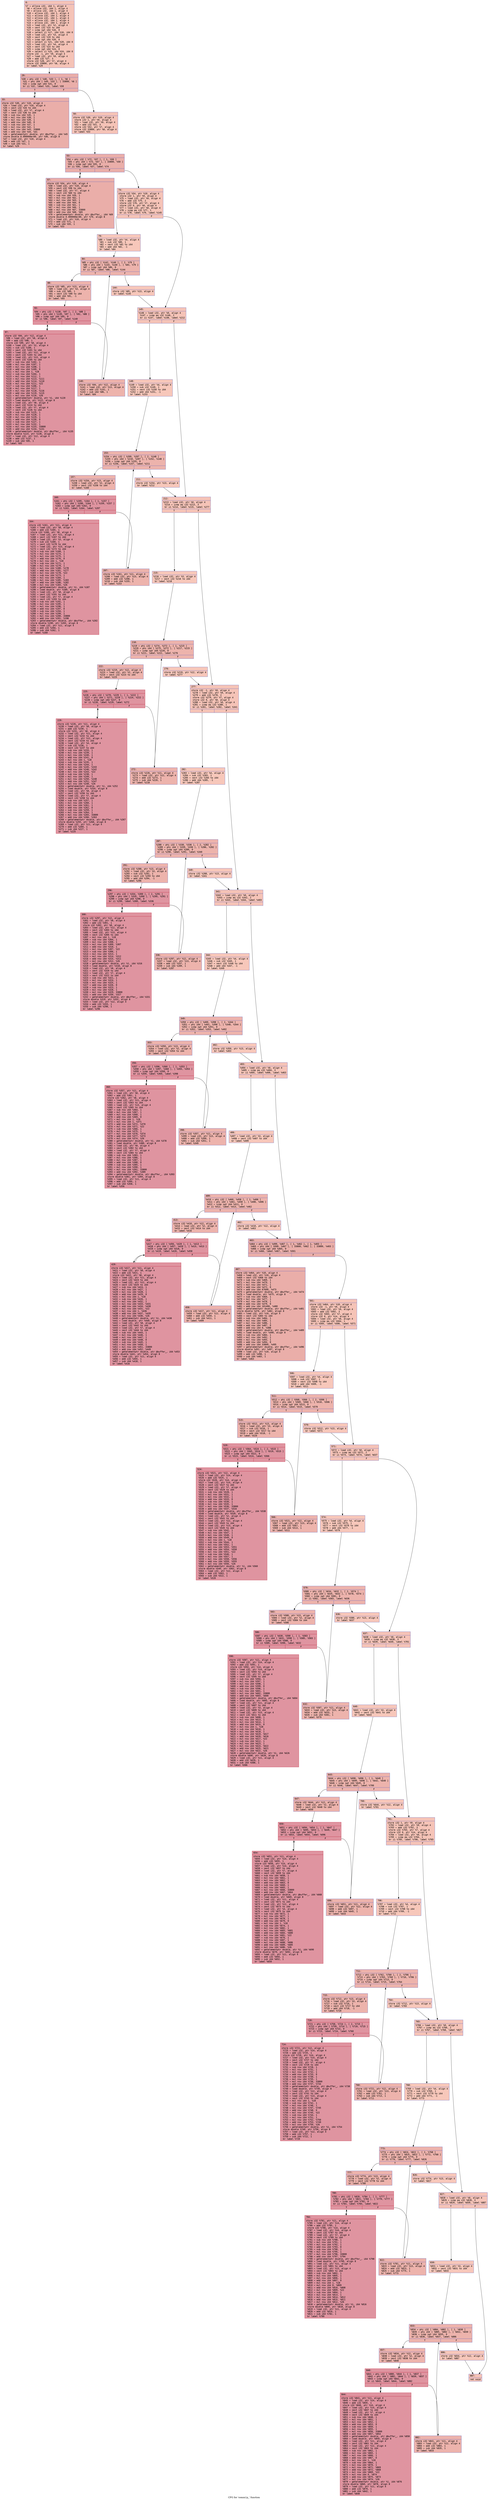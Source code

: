 digraph "CFG for 'comm1p_' function" {
	label="CFG for 'comm1p_' function";

	Node0x559626da0220 [shape=record,color="#3d50c3ff", style=filled, fillcolor="#e8765c70" fontname="Courier",label="{6:\l|  %7 = alloca i32, i64 1, align 4\l  %8 = alloca i32, i64 1, align 4\l  %9 = alloca i32, i64 1, align 4\l  %10 = alloca i32, i64 1, align 4\l  %11 = alloca i32, i64 1, align 4\l  %12 = alloca i32, i64 1, align 4\l  %13 = alloca i32, i64 1, align 4\l  %14 = alloca i32, i64 1, align 4\l  %15 = load i32, ptr %2, align 4\l  %16 = sext i32 %15 to i64\l  %17 = icmp sgt i64 %16, 0\l  %18 = select i1 %17, i64 %16, i64 0\l  %19 = load i32, ptr %3, align 4\l  %20 = sext i32 %19 to i64\l  %21 = icmp sgt i64 %20, 0\l  %22 = select i1 %21, i64 %20, i64 0\l  %23 = load i32, ptr %4, align 4\l  %24 = sext i32 %23 to i64\l  %25 = icmp sgt i64 %24, 0\l  %26 = select i1 %25, i64 %24, i64 0\l  store i32 -1, ptr %9, align 4\l  %27 = load i32, ptr %9, align 4\l  %28 = add i32 %27, 3\l  store i32 %28, ptr %7, align 4\l  store i32 33800, ptr %8, align 4\l  br label %29\l}"];
	Node0x559626da0220 -> Node0x559626da1150[tooltip="6 -> 29\nProbability 100.00%" ];
	Node0x559626da1150 [shape=record,color="#3d50c3ff", style=filled, fillcolor="#d0473d70" fontname="Courier",label="{29:\l|  %30 = phi i32 [ %48, %33 ], [ 1, %6 ]\l  %31 = phi i64 [ %49, %33 ], [ 33800, %6 ]\l  %32 = icmp sgt i64 %31, 0\l  br i1 %32, label %33, label %50\l|{<s0>T|<s1>F}}"];
	Node0x559626da1150:s0 -> Node0x559626da1210[tooltip="29 -> 33\nProbability 96.88%" ];
	Node0x559626da1150:s1 -> Node0x559626da1410[tooltip="29 -> 50\nProbability 3.12%" ];
	Node0x559626da1210 [shape=record,color="#3d50c3ff", style=filled, fillcolor="#d0473d70" fontname="Courier",label="{33:\l|  store i32 %30, ptr %10, align 4\l  %34 = load i32, ptr %10, align 4\l  %35 = sext i32 %34 to i64\l  %36 = load i32, ptr %7, align 4\l  %37 = sext i32 %36 to i64\l  %38 = sub nsw i64 %35, 1\l  %39 = mul nsw i64 %38, 1\l  %40 = mul nsw i64 %39, 1\l  %41 = add nsw i64 %40, 0\l  %42 = sub nsw i64 %37, 1\l  %43 = mul nsw i64 %42, 1\l  %44 = mul nsw i64 %43, 33800\l  %45 = add nsw i64 %44, %41\l  %46 = getelementptr double, ptr @buffer_, i64 %45\l  store double 0.000000e+00, ptr %46, align 8\l  %47 = load i32, ptr %10, align 4\l  %48 = add i32 %47, 1\l  %49 = sub i64 %31, 1\l  br label %29\l}"];
	Node0x559626da1210 -> Node0x559626da1150[tooltip="33 -> 29\nProbability 100.00%" ];
	Node0x559626da1410 [shape=record,color="#3d50c3ff", style=filled, fillcolor="#e8765c70" fontname="Courier",label="{50:\l|  store i32 %30, ptr %10, align 4\l  store i32 1, ptr %9, align 4\l  %51 = load i32, ptr %9, align 4\l  %52 = add i32 %51, 3\l  store i32 %52, ptr %7, align 4\l  store i32 33800, ptr %8, align 4\l  br label %53\l}"];
	Node0x559626da1410 -> Node0x559626da2b00[tooltip="50 -> 53\nProbability 100.00%" ];
	Node0x559626da2b00 [shape=record,color="#3d50c3ff", style=filled, fillcolor="#d0473d70" fontname="Courier",label="{53:\l|  %54 = phi i32 [ %72, %57 ], [ 1, %50 ]\l  %55 = phi i64 [ %73, %57 ], [ 33800, %50 ]\l  %56 = icmp sgt i64 %55, 0\l  br i1 %56, label %57, label %74\l|{<s0>T|<s1>F}}"];
	Node0x559626da2b00:s0 -> Node0x559626da2bc0[tooltip="53 -> 57\nProbability 96.88%" ];
	Node0x559626da2b00:s1 -> Node0x559626da2e20[tooltip="53 -> 74\nProbability 3.12%" ];
	Node0x559626da2bc0 [shape=record,color="#3d50c3ff", style=filled, fillcolor="#d0473d70" fontname="Courier",label="{57:\l|  store i32 %54, ptr %10, align 4\l  %58 = load i32, ptr %10, align 4\l  %59 = sext i32 %58 to i64\l  %60 = load i32, ptr %7, align 4\l  %61 = sext i32 %60 to i64\l  %62 = sub nsw i64 %59, 1\l  %63 = mul nsw i64 %62, 1\l  %64 = mul nsw i64 %63, 1\l  %65 = add nsw i64 %64, 0\l  %66 = sub nsw i64 %61, 1\l  %67 = mul nsw i64 %66, 1\l  %68 = mul nsw i64 %67, 33800\l  %69 = add nsw i64 %68, %65\l  %70 = getelementptr double, ptr @buffer_, i64 %69\l  store double 0.000000e+00, ptr %70, align 8\l  %71 = load i32, ptr %10, align 4\l  %72 = add i32 %71, 1\l  %73 = sub i64 %55, 1\l  br label %53\l}"];
	Node0x559626da2bc0 -> Node0x559626da2b00[tooltip="57 -> 53\nProbability 100.00%" ];
	Node0x559626da2e20 [shape=record,color="#3d50c3ff", style=filled, fillcolor="#e8765c70" fontname="Courier",label="{74:\l|  store i32 %54, ptr %10, align 4\l  store i32 1, ptr %9, align 4\l  %75 = load i32, ptr %9, align 4\l  %76 = add i32 %75, 2\l  store i32 %76, ptr %7, align 4\l  store i32 0, ptr %8, align 4\l  %77 = load i32, ptr %0, align 4\l  %78 = icmp eq i32 %77, 1\l  br i1 %78, label %79, label %145\l|{<s0>T|<s1>F}}"];
	Node0x559626da2e20:s0 -> Node0x559626da3e10[tooltip="74 -> 79\nProbability 50.00%" ];
	Node0x559626da2e20:s1 -> Node0x559626da3e60[tooltip="74 -> 145\nProbability 50.00%" ];
	Node0x559626da3e10 [shape=record,color="#3d50c3ff", style=filled, fillcolor="#ec7f6370" fontname="Courier",label="{79:\l|  %80 = load i32, ptr %4, align 4\l  %81 = sub i32 %80, 1\l  %82 = sext i32 %81 to i64\l  %83 = add i64 %82, -1\l  br label %84\l}"];
	Node0x559626da3e10 -> Node0x559626da4170[tooltip="79 -> 84\nProbability 100.00%" ];
	Node0x559626da4170 [shape=record,color="#3d50c3ff", style=filled, fillcolor="#d6524470" fontname="Courier",label="{84:\l|  %85 = phi i32 [ %142, %140 ], [ 2, %79 ]\l  %86 = phi i64 [ %143, %140 ], [ %83, %79 ]\l  %87 = icmp sgt i64 %86, 0\l  br i1 %87, label %88, label %144\l|{<s0>T|<s1>F}}"];
	Node0x559626da4170:s0 -> Node0x559626da5f10[tooltip="84 -> 88\nProbability 96.88%" ];
	Node0x559626da4170:s1 -> Node0x559626da5f60[tooltip="84 -> 144\nProbability 3.12%" ];
	Node0x559626da5f10 [shape=record,color="#3d50c3ff", style=filled, fillcolor="#d6524470" fontname="Courier",label="{88:\l|  store i32 %85, ptr %13, align 4\l  %89 = load i32, ptr %3, align 4\l  %90 = sub i32 %89, 1\l  %91 = sext i32 %90 to i64\l  %92 = add i64 %91, -1\l  br label %93\l}"];
	Node0x559626da5f10 -> Node0x559626da6310[tooltip="88 -> 93\nProbability 100.00%" ];
	Node0x559626da6310 [shape=record,color="#b70d28ff", style=filled, fillcolor="#b70d2870" fontname="Courier",label="{93:\l|  %94 = phi i32 [ %138, %97 ], [ 2, %88 ]\l  %95 = phi i64 [ %139, %97 ], [ %92, %88 ]\l  %96 = icmp sgt i64 %95, 0\l  br i1 %96, label %97, label %140\l|{<s0>T|<s1>F}}"];
	Node0x559626da6310:s0 -> Node0x559626da63d0[tooltip="93 -> 97\nProbability 96.88%" ];
	Node0x559626da6310:s1 -> Node0x559626da5cb0[tooltip="93 -> 140\nProbability 3.12%" ];
	Node0x559626da63d0 [shape=record,color="#b70d28ff", style=filled, fillcolor="#b70d2870" fontname="Courier",label="{97:\l|  store i32 %94, ptr %12, align 4\l  %98 = load i32, ptr %8, align 4\l  %99 = add i32 %98, 1\l  store i32 %99, ptr %8, align 4\l  %100 = load i32, ptr %2, align 4\l  %101 = sub i32 %100, 1\l  %102 = sext i32 %101 to i64\l  %103 = load i32, ptr %12, align 4\l  %104 = sext i32 %103 to i64\l  %105 = load i32, ptr %13, align 4\l  %106 = sext i32 %105 to i64\l  %107 = sub nsw i64 %102, 1\l  %108 = mul nsw i64 %107, 1\l  %109 = mul nsw i64 %108, 1\l  %110 = add nsw i64 %109, 0\l  %111 = mul nsw i64 1, %18\l  %112 = sub nsw i64 %104, 1\l  %113 = mul nsw i64 %112, 1\l  %114 = mul nsw i64 %113, %111\l  %115 = add nsw i64 %114, %110\l  %116 = mul nsw i64 %111, %22\l  %117 = sub nsw i64 %106, 1\l  %118 = mul nsw i64 %117, 1\l  %119 = mul nsw i64 %118, %116\l  %120 = add nsw i64 %119, %115\l  %121 = mul nsw i64 %116, %26\l  %122 = getelementptr double, ptr %1, i64 %120\l  %123 = load double, ptr %122, align 8\l  %124 = load i32, ptr %8, align 4\l  %125 = sext i32 %124 to i64\l  %126 = load i32, ptr %7, align 4\l  %127 = sext i32 %126 to i64\l  %128 = sub nsw i64 %125, 1\l  %129 = mul nsw i64 %128, 1\l  %130 = mul nsw i64 %129, 1\l  %131 = add nsw i64 %130, 0\l  %132 = sub nsw i64 %127, 1\l  %133 = mul nsw i64 %132, 1\l  %134 = mul nsw i64 %133, 33800\l  %135 = add nsw i64 %134, %131\l  %136 = getelementptr double, ptr @buffer_, i64 %135\l  store double %123, ptr %136, align 8\l  %137 = load i32, ptr %12, align 4\l  %138 = add i32 %137, 1\l  %139 = sub i64 %95, 1\l  br label %93\l}"];
	Node0x559626da63d0 -> Node0x559626da6310[tooltip="97 -> 93\nProbability 100.00%" ];
	Node0x559626da5cb0 [shape=record,color="#3d50c3ff", style=filled, fillcolor="#d6524470" fontname="Courier",label="{140:\l|  store i32 %94, ptr %12, align 4\l  %141 = load i32, ptr %13, align 4\l  %142 = add i32 %141, 1\l  %143 = sub i64 %86, 1\l  br label %84\l}"];
	Node0x559626da5cb0 -> Node0x559626da4170[tooltip="140 -> 84\nProbability 100.00%" ];
	Node0x559626da5f60 [shape=record,color="#3d50c3ff", style=filled, fillcolor="#ec7f6370" fontname="Courier",label="{144:\l|  store i32 %85, ptr %13, align 4\l  br label %145\l}"];
	Node0x559626da5f60 -> Node0x559626da3e60[tooltip="144 -> 145\nProbability 100.00%" ];
	Node0x559626da3e60 [shape=record,color="#3d50c3ff", style=filled, fillcolor="#e8765c70" fontname="Courier",label="{145:\l|  %146 = load i32, ptr %0, align 4\l  %147 = icmp eq i32 %146, 2\l  br i1 %147, label %148, label %212\l|{<s0>T|<s1>F}}"];
	Node0x559626da3e60:s0 -> Node0x559626da8ca0[tooltip="145 -> 148\nProbability 50.00%" ];
	Node0x559626da3e60:s1 -> Node0x559626da8cf0[tooltip="145 -> 212\nProbability 50.00%" ];
	Node0x559626da8ca0 [shape=record,color="#3d50c3ff", style=filled, fillcolor="#ec7f6370" fontname="Courier",label="{148:\l|  %149 = load i32, ptr %4, align 4\l  %150 = sub i32 %149, 1\l  %151 = sext i32 %150 to i64\l  %152 = add i64 %151, -1\l  br label %153\l}"];
	Node0x559626da8ca0 -> Node0x559626da9000[tooltip="148 -> 153\nProbability 100.00%" ];
	Node0x559626da9000 [shape=record,color="#3d50c3ff", style=filled, fillcolor="#d6524470" fontname="Courier",label="{153:\l|  %154 = phi i32 [ %209, %207 ], [ 2, %148 ]\l  %155 = phi i64 [ %210, %207 ], [ %152, %148 ]\l  %156 = icmp sgt i64 %155, 0\l  br i1 %156, label %157, label %211\l|{<s0>T|<s1>F}}"];
	Node0x559626da9000:s0 -> Node0x559626da9320[tooltip="153 -> 157\nProbability 96.88%" ];
	Node0x559626da9000:s1 -> Node0x559626da9370[tooltip="153 -> 211\nProbability 3.12%" ];
	Node0x559626da9320 [shape=record,color="#3d50c3ff", style=filled, fillcolor="#d6524470" fontname="Courier",label="{157:\l|  store i32 %154, ptr %13, align 4\l  %158 = load i32, ptr %2, align 4\l  %159 = sext i32 %158 to i64\l  br label %160\l}"];
	Node0x559626da9320 -> Node0x559626da9600[tooltip="157 -> 160\nProbability 100.00%" ];
	Node0x559626da9600 [shape=record,color="#b70d28ff", style=filled, fillcolor="#b70d2870" fontname="Courier",label="{160:\l|  %161 = phi i32 [ %205, %164 ], [ 1, %157 ]\l  %162 = phi i64 [ %206, %164 ], [ %159, %157 ]\l  %163 = icmp sgt i64 %162, 0\l  br i1 %163, label %164, label %207\l|{<s0>T|<s1>F}}"];
	Node0x559626da9600:s0 -> Node0x559626da96c0[tooltip="160 -> 164\nProbability 96.88%" ];
	Node0x559626da9600:s1 -> Node0x559626da90c0[tooltip="160 -> 207\nProbability 3.12%" ];
	Node0x559626da96c0 [shape=record,color="#b70d28ff", style=filled, fillcolor="#b70d2870" fontname="Courier",label="{164:\l|  store i32 %161, ptr %11, align 4\l  %165 = load i32, ptr %8, align 4\l  %166 = add i32 %165, 1\l  store i32 %166, ptr %8, align 4\l  %167 = load i32, ptr %11, align 4\l  %168 = sext i32 %167 to i64\l  %169 = load i32, ptr %3, align 4\l  %170 = sub i32 %169, 1\l  %171 = sext i32 %170 to i64\l  %172 = load i32, ptr %13, align 4\l  %173 = sext i32 %172 to i64\l  %174 = sub nsw i64 %168, 1\l  %175 = mul nsw i64 %174, 1\l  %176 = mul nsw i64 %175, 1\l  %177 = add nsw i64 %176, 0\l  %178 = mul nsw i64 1, %18\l  %179 = sub nsw i64 %171, 1\l  %180 = mul nsw i64 %179, 1\l  %181 = mul nsw i64 %180, %178\l  %182 = add nsw i64 %181, %177\l  %183 = mul nsw i64 %178, %22\l  %184 = sub nsw i64 %173, 1\l  %185 = mul nsw i64 %184, 1\l  %186 = mul nsw i64 %185, %183\l  %187 = add nsw i64 %186, %182\l  %188 = mul nsw i64 %183, %26\l  %189 = getelementptr double, ptr %1, i64 %187\l  %190 = load double, ptr %189, align 8\l  %191 = load i32, ptr %8, align 4\l  %192 = sext i32 %191 to i64\l  %193 = load i32, ptr %7, align 4\l  %194 = sext i32 %193 to i64\l  %195 = sub nsw i64 %192, 1\l  %196 = mul nsw i64 %195, 1\l  %197 = mul nsw i64 %196, 1\l  %198 = add nsw i64 %197, 0\l  %199 = sub nsw i64 %194, 1\l  %200 = mul nsw i64 %199, 1\l  %201 = mul nsw i64 %200, 33800\l  %202 = add nsw i64 %201, %198\l  %203 = getelementptr double, ptr @buffer_, i64 %202\l  store double %190, ptr %203, align 8\l  %204 = load i32, ptr %11, align 4\l  %205 = add i32 %204, 1\l  %206 = sub i64 %162, 1\l  br label %160\l}"];
	Node0x559626da96c0 -> Node0x559626da9600[tooltip="164 -> 160\nProbability 100.00%" ];
	Node0x559626da90c0 [shape=record,color="#3d50c3ff", style=filled, fillcolor="#d6524470" fontname="Courier",label="{207:\l|  store i32 %161, ptr %11, align 4\l  %208 = load i32, ptr %13, align 4\l  %209 = add i32 %208, 1\l  %210 = sub i64 %155, 1\l  br label %153\l}"];
	Node0x559626da90c0 -> Node0x559626da9000[tooltip="207 -> 153\nProbability 100.00%" ];
	Node0x559626da9370 [shape=record,color="#3d50c3ff", style=filled, fillcolor="#ec7f6370" fontname="Courier",label="{211:\l|  store i32 %154, ptr %13, align 4\l  br label %212\l}"];
	Node0x559626da9370 -> Node0x559626da8cf0[tooltip="211 -> 212\nProbability 100.00%" ];
	Node0x559626da8cf0 [shape=record,color="#3d50c3ff", style=filled, fillcolor="#e8765c70" fontname="Courier",label="{212:\l|  %213 = load i32, ptr %0, align 4\l  %214 = icmp eq i32 %213, 3\l  br i1 %214, label %215, label %277\l|{<s0>T|<s1>F}}"];
	Node0x559626da8cf0:s0 -> Node0x559626da73a0[tooltip="212 -> 215\nProbability 50.00%" ];
	Node0x559626da8cf0:s1 -> Node0x559626da73f0[tooltip="212 -> 277\nProbability 50.00%" ];
	Node0x559626da73a0 [shape=record,color="#3d50c3ff", style=filled, fillcolor="#ec7f6370" fontname="Courier",label="{215:\l|  %216 = load i32, ptr %3, align 4\l  %217 = sext i32 %216 to i64\l  br label %218\l}"];
	Node0x559626da73a0 -> Node0x559626daca10[tooltip="215 -> 218\nProbability 100.00%" ];
	Node0x559626daca10 [shape=record,color="#3d50c3ff", style=filled, fillcolor="#d6524470" fontname="Courier",label="{218:\l|  %219 = phi i32 [ %274, %272 ], [ 1, %215 ]\l  %220 = phi i64 [ %275, %272 ], [ %217, %215 ]\l  %221 = icmp sgt i64 %220, 0\l  br i1 %221, label %222, label %276\l|{<s0>T|<s1>F}}"];
	Node0x559626daca10:s0 -> Node0x559626dacd30[tooltip="218 -> 222\nProbability 96.88%" ];
	Node0x559626daca10:s1 -> Node0x559626dacd80[tooltip="218 -> 276\nProbability 3.12%" ];
	Node0x559626dacd30 [shape=record,color="#3d50c3ff", style=filled, fillcolor="#d6524470" fontname="Courier",label="{222:\l|  store i32 %219, ptr %12, align 4\l  %223 = load i32, ptr %2, align 4\l  %224 = sext i32 %223 to i64\l  br label %225\l}"];
	Node0x559626dacd30 -> Node0x559626dad010[tooltip="222 -> 225\nProbability 100.00%" ];
	Node0x559626dad010 [shape=record,color="#b70d28ff", style=filled, fillcolor="#b70d2870" fontname="Courier",label="{225:\l|  %226 = phi i32 [ %270, %229 ], [ 1, %222 ]\l  %227 = phi i64 [ %271, %229 ], [ %224, %222 ]\l  %228 = icmp sgt i64 %227, 0\l  br i1 %228, label %229, label %272\l|{<s0>T|<s1>F}}"];
	Node0x559626dad010:s0 -> Node0x559626dad0d0[tooltip="225 -> 229\nProbability 96.88%" ];
	Node0x559626dad010:s1 -> Node0x559626dacad0[tooltip="225 -> 272\nProbability 3.12%" ];
	Node0x559626dad0d0 [shape=record,color="#b70d28ff", style=filled, fillcolor="#b70d2870" fontname="Courier",label="{229:\l|  store i32 %226, ptr %11, align 4\l  %230 = load i32, ptr %8, align 4\l  %231 = add i32 %230, 1\l  store i32 %231, ptr %8, align 4\l  %232 = load i32, ptr %11, align 4\l  %233 = sext i32 %232 to i64\l  %234 = load i32, ptr %12, align 4\l  %235 = sext i32 %234 to i64\l  %236 = load i32, ptr %4, align 4\l  %237 = sub i32 %236, 1\l  %238 = sext i32 %237 to i64\l  %239 = sub nsw i64 %233, 1\l  %240 = mul nsw i64 %239, 1\l  %241 = mul nsw i64 %240, 1\l  %242 = add nsw i64 %241, 0\l  %243 = mul nsw i64 1, %18\l  %244 = sub nsw i64 %235, 1\l  %245 = mul nsw i64 %244, 1\l  %246 = mul nsw i64 %245, %243\l  %247 = add nsw i64 %246, %242\l  %248 = mul nsw i64 %243, %22\l  %249 = sub nsw i64 %238, 1\l  %250 = mul nsw i64 %249, 1\l  %251 = mul nsw i64 %250, %248\l  %252 = add nsw i64 %251, %247\l  %253 = mul nsw i64 %248, %26\l  %254 = getelementptr double, ptr %1, i64 %252\l  %255 = load double, ptr %254, align 8\l  %256 = load i32, ptr %8, align 4\l  %257 = sext i32 %256 to i64\l  %258 = load i32, ptr %7, align 4\l  %259 = sext i32 %258 to i64\l  %260 = sub nsw i64 %257, 1\l  %261 = mul nsw i64 %260, 1\l  %262 = mul nsw i64 %261, 1\l  %263 = add nsw i64 %262, 0\l  %264 = sub nsw i64 %259, 1\l  %265 = mul nsw i64 %264, 1\l  %266 = mul nsw i64 %265, 33800\l  %267 = add nsw i64 %266, %263\l  %268 = getelementptr double, ptr @buffer_, i64 %267\l  store double %255, ptr %268, align 8\l  %269 = load i32, ptr %11, align 4\l  %270 = add i32 %269, 1\l  %271 = sub i64 %227, 1\l  br label %225\l}"];
	Node0x559626dad0d0 -> Node0x559626dad010[tooltip="229 -> 225\nProbability 100.00%" ];
	Node0x559626dacad0 [shape=record,color="#3d50c3ff", style=filled, fillcolor="#d6524470" fontname="Courier",label="{272:\l|  store i32 %226, ptr %11, align 4\l  %273 = load i32, ptr %12, align 4\l  %274 = add i32 %273, 1\l  %275 = sub i64 %220, 1\l  br label %218\l}"];
	Node0x559626dacad0 -> Node0x559626daca10[tooltip="272 -> 218\nProbability 100.00%" ];
	Node0x559626dacd80 [shape=record,color="#3d50c3ff", style=filled, fillcolor="#ec7f6370" fontname="Courier",label="{276:\l|  store i32 %219, ptr %12, align 4\l  br label %277\l}"];
	Node0x559626dacd80 -> Node0x559626da73f0[tooltip="276 -> 277\nProbability 100.00%" ];
	Node0x559626da73f0 [shape=record,color="#3d50c3ff", style=filled, fillcolor="#e8765c70" fontname="Courier",label="{277:\l|  store i32 -1, ptr %9, align 4\l  %278 = load i32, ptr %9, align 4\l  %279 = add i32 %278, 2\l  store i32 %279, ptr %7, align 4\l  store i32 0, ptr %8, align 4\l  %280 = load i32, ptr %0, align 4\l  %281 = icmp eq i32 %280, 1\l  br i1 %281, label %282, label %341\l|{<s0>T|<s1>F}}"];
	Node0x559626da73f0:s0 -> Node0x559626daf490[tooltip="277 -> 282\nProbability 50.00%" ];
	Node0x559626da73f0:s1 -> Node0x559626daf4e0[tooltip="277 -> 341\nProbability 50.00%" ];
	Node0x559626daf490 [shape=record,color="#3d50c3ff", style=filled, fillcolor="#ec7f6370" fontname="Courier",label="{282:\l|  %283 = load i32, ptr %4, align 4\l  %284 = sub i32 %283, 1\l  %285 = sext i32 %284 to i64\l  %286 = add i64 %285, -1\l  br label %287\l}"];
	Node0x559626daf490 -> Node0x559626daf7f0[tooltip="282 -> 287\nProbability 100.00%" ];
	Node0x559626daf7f0 [shape=record,color="#3d50c3ff", style=filled, fillcolor="#d6524470" fontname="Courier",label="{287:\l|  %288 = phi i32 [ %338, %336 ], [ 2, %282 ]\l  %289 = phi i64 [ %339, %336 ], [ %286, %282 ]\l  %290 = icmp sgt i64 %289, 0\l  br i1 %290, label %291, label %340\l|{<s0>T|<s1>F}}"];
	Node0x559626daf7f0:s0 -> Node0x559626dafb10[tooltip="287 -> 291\nProbability 96.88%" ];
	Node0x559626daf7f0:s1 -> Node0x559626dafb60[tooltip="287 -> 340\nProbability 3.12%" ];
	Node0x559626dafb10 [shape=record,color="#3d50c3ff", style=filled, fillcolor="#d6524470" fontname="Courier",label="{291:\l|  store i32 %288, ptr %13, align 4\l  %292 = load i32, ptr %3, align 4\l  %293 = sub i32 %292, 1\l  %294 = sext i32 %293 to i64\l  %295 = add i64 %294, -1\l  br label %296\l}"];
	Node0x559626dafb10 -> Node0x559626daff10[tooltip="291 -> 296\nProbability 100.00%" ];
	Node0x559626daff10 [shape=record,color="#b70d28ff", style=filled, fillcolor="#b70d2870" fontname="Courier",label="{296:\l|  %297 = phi i32 [ %334, %300 ], [ 2, %291 ]\l  %298 = phi i64 [ %335, %300 ], [ %295, %291 ]\l  %299 = icmp sgt i64 %298, 0\l  br i1 %299, label %300, label %336\l|{<s0>T|<s1>F}}"];
	Node0x559626daff10:s0 -> Node0x559626daffd0[tooltip="296 -> 300\nProbability 96.88%" ];
	Node0x559626daff10:s1 -> Node0x559626daf8b0[tooltip="296 -> 336\nProbability 3.12%" ];
	Node0x559626daffd0 [shape=record,color="#b70d28ff", style=filled, fillcolor="#b70d2870" fontname="Courier",label="{300:\l|  store i32 %297, ptr %12, align 4\l  %301 = load i32, ptr %8, align 4\l  %302 = add i32 %301, 1\l  store i32 %302, ptr %8, align 4\l  %303 = load i32, ptr %12, align 4\l  %304 = sext i32 %303 to i64\l  %305 = load i32, ptr %13, align 4\l  %306 = sext i32 %305 to i64\l  %307 = mul nsw i64 1, %18\l  %308 = sub nsw i64 %304, 1\l  %309 = mul nsw i64 %308, 1\l  %310 = mul nsw i64 %309, %307\l  %311 = add nsw i64 %310, 1\l  %312 = mul nsw i64 %307, %22\l  %313 = sub nsw i64 %306, 1\l  %314 = mul nsw i64 %313, 1\l  %315 = mul nsw i64 %314, %312\l  %316 = add nsw i64 %315, %311\l  %317 = mul nsw i64 %312, %26\l  %318 = getelementptr double, ptr %1, i64 %316\l  %319 = load double, ptr %318, align 8\l  %320 = load i32, ptr %8, align 4\l  %321 = sext i32 %320 to i64\l  %322 = load i32, ptr %7, align 4\l  %323 = sext i32 %322 to i64\l  %324 = sub nsw i64 %321, 1\l  %325 = mul nsw i64 %324, 1\l  %326 = mul nsw i64 %325, 1\l  %327 = add nsw i64 %326, 0\l  %328 = sub nsw i64 %323, 1\l  %329 = mul nsw i64 %328, 1\l  %330 = mul nsw i64 %329, 33800\l  %331 = add nsw i64 %330, %327\l  %332 = getelementptr double, ptr @buffer_, i64 %331\l  store double %319, ptr %332, align 8\l  %333 = load i32, ptr %12, align 4\l  %334 = add i32 %333, 1\l  %335 = sub i64 %298, 1\l  br label %296\l}"];
	Node0x559626daffd0 -> Node0x559626daff10[tooltip="300 -> 296\nProbability 100.00%" ];
	Node0x559626daf8b0 [shape=record,color="#3d50c3ff", style=filled, fillcolor="#d6524470" fontname="Courier",label="{336:\l|  store i32 %297, ptr %12, align 4\l  %337 = load i32, ptr %13, align 4\l  %338 = add i32 %337, 1\l  %339 = sub i64 %289, 1\l  br label %287\l}"];
	Node0x559626daf8b0 -> Node0x559626daf7f0[tooltip="336 -> 287\nProbability 100.00%" ];
	Node0x559626dafb60 [shape=record,color="#3d50c3ff", style=filled, fillcolor="#ec7f6370" fontname="Courier",label="{340:\l|  store i32 %288, ptr %13, align 4\l  br label %341\l}"];
	Node0x559626dafb60 -> Node0x559626daf4e0[tooltip="340 -> 341\nProbability 100.00%" ];
	Node0x559626daf4e0 [shape=record,color="#3d50c3ff", style=filled, fillcolor="#e8765c70" fontname="Courier",label="{341:\l|  %342 = load i32, ptr %0, align 4\l  %343 = icmp eq i32 %342, 2\l  br i1 %343, label %344, label %403\l|{<s0>T|<s1>F}}"];
	Node0x559626daf4e0:s0 -> Node0x559626db1ce0[tooltip="341 -> 344\nProbability 50.00%" ];
	Node0x559626daf4e0:s1 -> Node0x559626db1d30[tooltip="341 -> 403\nProbability 50.00%" ];
	Node0x559626db1ce0 [shape=record,color="#3d50c3ff", style=filled, fillcolor="#ec7f6370" fontname="Courier",label="{344:\l|  %345 = load i32, ptr %4, align 4\l  %346 = sub i32 %345, 1\l  %347 = sext i32 %346 to i64\l  %348 = add i64 %347, -1\l  br label %349\l}"];
	Node0x559626db1ce0 -> Node0x559626db2040[tooltip="344 -> 349\nProbability 100.00%" ];
	Node0x559626db2040 [shape=record,color="#3d50c3ff", style=filled, fillcolor="#d6524470" fontname="Courier",label="{349:\l|  %350 = phi i32 [ %400, %398 ], [ 2, %344 ]\l  %351 = phi i64 [ %401, %398 ], [ %348, %344 ]\l  %352 = icmp sgt i64 %351, 0\l  br i1 %352, label %353, label %402\l|{<s0>T|<s1>F}}"];
	Node0x559626db2040:s0 -> Node0x559626db2360[tooltip="349 -> 353\nProbability 96.88%" ];
	Node0x559626db2040:s1 -> Node0x559626db23b0[tooltip="349 -> 402\nProbability 3.12%" ];
	Node0x559626db2360 [shape=record,color="#3d50c3ff", style=filled, fillcolor="#d6524470" fontname="Courier",label="{353:\l|  store i32 %350, ptr %13, align 4\l  %354 = load i32, ptr %2, align 4\l  %355 = sext i32 %354 to i64\l  br label %356\l}"];
	Node0x559626db2360 -> Node0x559626db2640[tooltip="353 -> 356\nProbability 100.00%" ];
	Node0x559626db2640 [shape=record,color="#b70d28ff", style=filled, fillcolor="#b70d2870" fontname="Courier",label="{356:\l|  %357 = phi i32 [ %396, %360 ], [ 1, %353 ]\l  %358 = phi i64 [ %397, %360 ], [ %355, %353 ]\l  %359 = icmp sgt i64 %358, 0\l  br i1 %359, label %360, label %398\l|{<s0>T|<s1>F}}"];
	Node0x559626db2640:s0 -> Node0x559626db2700[tooltip="356 -> 360\nProbability 96.88%" ];
	Node0x559626db2640:s1 -> Node0x559626db2100[tooltip="356 -> 398\nProbability 3.12%" ];
	Node0x559626db2700 [shape=record,color="#b70d28ff", style=filled, fillcolor="#b70d2870" fontname="Courier",label="{360:\l|  store i32 %357, ptr %11, align 4\l  %361 = load i32, ptr %8, align 4\l  %362 = add i32 %361, 1\l  store i32 %362, ptr %8, align 4\l  %363 = load i32, ptr %11, align 4\l  %364 = sext i32 %363 to i64\l  %365 = load i32, ptr %13, align 4\l  %366 = sext i32 %365 to i64\l  %367 = sub nsw i64 %364, 1\l  %368 = mul nsw i64 %367, 1\l  %369 = mul nsw i64 %368, 1\l  %370 = add nsw i64 %369, 0\l  %371 = mul nsw i64 1, %18\l  %372 = mul nsw i64 1, %371\l  %373 = add nsw i64 %372, %370\l  %374 = mul nsw i64 %371, %22\l  %375 = sub nsw i64 %366, 1\l  %376 = mul nsw i64 %375, 1\l  %377 = mul nsw i64 %376, %374\l  %378 = add nsw i64 %377, %373\l  %379 = mul nsw i64 %374, %26\l  %380 = getelementptr double, ptr %1, i64 %378\l  %381 = load double, ptr %380, align 8\l  %382 = load i32, ptr %8, align 4\l  %383 = sext i32 %382 to i64\l  %384 = load i32, ptr %7, align 4\l  %385 = sext i32 %384 to i64\l  %386 = sub nsw i64 %383, 1\l  %387 = mul nsw i64 %386, 1\l  %388 = mul nsw i64 %387, 1\l  %389 = add nsw i64 %388, 0\l  %390 = sub nsw i64 %385, 1\l  %391 = mul nsw i64 %390, 1\l  %392 = mul nsw i64 %391, 33800\l  %393 = add nsw i64 %392, %389\l  %394 = getelementptr double, ptr @buffer_, i64 %393\l  store double %381, ptr %394, align 8\l  %395 = load i32, ptr %11, align 4\l  %396 = add i32 %395, 1\l  %397 = sub i64 %358, 1\l  br label %356\l}"];
	Node0x559626db2700 -> Node0x559626db2640[tooltip="360 -> 356\nProbability 100.00%" ];
	Node0x559626db2100 [shape=record,color="#3d50c3ff", style=filled, fillcolor="#d6524470" fontname="Courier",label="{398:\l|  store i32 %357, ptr %11, align 4\l  %399 = load i32, ptr %13, align 4\l  %400 = add i32 %399, 1\l  %401 = sub i64 %351, 1\l  br label %349\l}"];
	Node0x559626db2100 -> Node0x559626db2040[tooltip="398 -> 349\nProbability 100.00%" ];
	Node0x559626db23b0 [shape=record,color="#3d50c3ff", style=filled, fillcolor="#ec7f6370" fontname="Courier",label="{402:\l|  store i32 %350, ptr %13, align 4\l  br label %403\l}"];
	Node0x559626db23b0 -> Node0x559626db1d30[tooltip="402 -> 403\nProbability 100.00%" ];
	Node0x559626db1d30 [shape=record,color="#3d50c3ff", style=filled, fillcolor="#e8765c70" fontname="Courier",label="{403:\l|  %404 = load i32, ptr %0, align 4\l  %405 = icmp eq i32 %404, 3\l  br i1 %405, label %406, label %463\l|{<s0>T|<s1>F}}"];
	Node0x559626db1d30:s0 -> Node0x559626dab720[tooltip="403 -> 406\nProbability 50.00%" ];
	Node0x559626db1d30:s1 -> Node0x559626dab770[tooltip="403 -> 463\nProbability 50.00%" ];
	Node0x559626dab720 [shape=record,color="#3d50c3ff", style=filled, fillcolor="#ec7f6370" fontname="Courier",label="{406:\l|  %407 = load i32, ptr %3, align 4\l  %408 = sext i32 %407 to i64\l  br label %409\l}"];
	Node0x559626dab720 -> Node0x559626dab960[tooltip="406 -> 409\nProbability 100.00%" ];
	Node0x559626dab960 [shape=record,color="#3d50c3ff", style=filled, fillcolor="#d6524470" fontname="Courier",label="{409:\l|  %410 = phi i32 [ %460, %458 ], [ 1, %406 ]\l  %411 = phi i64 [ %461, %458 ], [ %408, %406 ]\l  %412 = icmp sgt i64 %411, 0\l  br i1 %412, label %413, label %462\l|{<s0>T|<s1>F}}"];
	Node0x559626dab960:s0 -> Node0x559626dabc80[tooltip="409 -> 413\nProbability 96.88%" ];
	Node0x559626dab960:s1 -> Node0x559626dabcd0[tooltip="409 -> 462\nProbability 3.12%" ];
	Node0x559626dabc80 [shape=record,color="#3d50c3ff", style=filled, fillcolor="#d6524470" fontname="Courier",label="{413:\l|  store i32 %410, ptr %12, align 4\l  %414 = load i32, ptr %2, align 4\l  %415 = sext i32 %414 to i64\l  br label %416\l}"];
	Node0x559626dabc80 -> Node0x559626dabf60[tooltip="413 -> 416\nProbability 100.00%" ];
	Node0x559626dabf60 [shape=record,color="#b70d28ff", style=filled, fillcolor="#b70d2870" fontname="Courier",label="{416:\l|  %417 = phi i32 [ %456, %420 ], [ 1, %413 ]\l  %418 = phi i64 [ %457, %420 ], [ %415, %413 ]\l  %419 = icmp sgt i64 %418, 0\l  br i1 %419, label %420, label %458\l|{<s0>T|<s1>F}}"];
	Node0x559626dabf60:s0 -> Node0x559626dac020[tooltip="416 -> 420\nProbability 96.88%" ];
	Node0x559626dabf60:s1 -> Node0x559626daba20[tooltip="416 -> 458\nProbability 3.12%" ];
	Node0x559626dac020 [shape=record,color="#b70d28ff", style=filled, fillcolor="#b70d2870" fontname="Courier",label="{420:\l|  store i32 %417, ptr %11, align 4\l  %421 = load i32, ptr %8, align 4\l  %422 = add i32 %421, 1\l  store i32 %422, ptr %8, align 4\l  %423 = load i32, ptr %11, align 4\l  %424 = sext i32 %423 to i64\l  %425 = load i32, ptr %12, align 4\l  %426 = sext i32 %425 to i64\l  %427 = sub nsw i64 %424, 1\l  %428 = mul nsw i64 %427, 1\l  %429 = mul nsw i64 %428, 1\l  %430 = add nsw i64 %429, 0\l  %431 = mul nsw i64 1, %18\l  %432 = sub nsw i64 %426, 1\l  %433 = mul nsw i64 %432, 1\l  %434 = mul nsw i64 %433, %431\l  %435 = add nsw i64 %434, %430\l  %436 = mul nsw i64 %431, %22\l  %437 = mul nsw i64 1, %436\l  %438 = add nsw i64 %437, %435\l  %439 = mul nsw i64 %436, %26\l  %440 = getelementptr double, ptr %1, i64 %438\l  %441 = load double, ptr %440, align 8\l  %442 = load i32, ptr %8, align 4\l  %443 = sext i32 %442 to i64\l  %444 = load i32, ptr %7, align 4\l  %445 = sext i32 %444 to i64\l  %446 = sub nsw i64 %443, 1\l  %447 = mul nsw i64 %446, 1\l  %448 = mul nsw i64 %447, 1\l  %449 = add nsw i64 %448, 0\l  %450 = sub nsw i64 %445, 1\l  %451 = mul nsw i64 %450, 1\l  %452 = mul nsw i64 %451, 33800\l  %453 = add nsw i64 %452, %449\l  %454 = getelementptr double, ptr @buffer_, i64 %453\l  store double %441, ptr %454, align 8\l  %455 = load i32, ptr %11, align 4\l  %456 = add i32 %455, 1\l  %457 = sub i64 %418, 1\l  br label %416\l}"];
	Node0x559626dac020 -> Node0x559626dabf60[tooltip="420 -> 416\nProbability 100.00%" ];
	Node0x559626daba20 [shape=record,color="#3d50c3ff", style=filled, fillcolor="#d6524470" fontname="Courier",label="{458:\l|  store i32 %417, ptr %11, align 4\l  %459 = load i32, ptr %12, align 4\l  %460 = add i32 %459, 1\l  %461 = sub i64 %411, 1\l  br label %409\l}"];
	Node0x559626daba20 -> Node0x559626dab960[tooltip="458 -> 409\nProbability 100.00%" ];
	Node0x559626dabcd0 [shape=record,color="#3d50c3ff", style=filled, fillcolor="#ec7f6370" fontname="Courier",label="{462:\l|  store i32 %410, ptr %12, align 4\l  br label %463\l}"];
	Node0x559626dabcd0 -> Node0x559626dab770[tooltip="462 -> 463\nProbability 100.00%" ];
	Node0x559626dab770 [shape=record,color="#3d50c3ff", style=filled, fillcolor="#d0473d70" fontname="Courier",label="{463:\l|  %464 = phi i32 [ %499, %467 ], [ 1, %462 ], [ 1, %403 ]\l  %465 = phi i64 [ %500, %467 ], [ 33800, %462 ], [ 33800, %403 ]\l  %466 = icmp sgt i64 %465, 0\l  br i1 %466, label %467, label %501\l|{<s0>T|<s1>F}}"];
	Node0x559626dab770:s0 -> Node0x559626db8b50[tooltip="463 -> 467\nProbability 96.88%" ];
	Node0x559626dab770:s1 -> Node0x559626db8df0[tooltip="463 -> 501\nProbability 3.12%" ];
	Node0x559626db8b50 [shape=record,color="#3d50c3ff", style=filled, fillcolor="#d0473d70" fontname="Courier",label="{467:\l|  store i32 %464, ptr %10, align 4\l  %468 = load i32, ptr %10, align 4\l  %469 = sext i32 %468 to i64\l  %470 = sub nsw i64 %469, 1\l  %471 = mul nsw i64 %470, 1\l  %472 = mul nsw i64 %471, 1\l  %473 = add nsw i64 %472, 0\l  %474 = add nsw i64 67600, %473\l  %475 = getelementptr double, ptr @buffer_, i64 %474\l  %476 = load double, ptr %475, align 8\l  %477 = sub nsw i64 %469, 1\l  %478 = mul nsw i64 %477, 1\l  %479 = mul nsw i64 %478, 1\l  %480 = add nsw i64 %479, 0\l  %481 = add nsw i64 101400, %480\l  %482 = getelementptr double, ptr @buffer_, i64 %481\l  store double %476, ptr %482, align 8\l  %483 = load i32, ptr %10, align 4\l  %484 = sext i32 %483 to i64\l  %485 = sub nsw i64 %484, 1\l  %486 = mul nsw i64 %485, 1\l  %487 = mul nsw i64 %486, 1\l  %488 = add nsw i64 %487, 0\l  %489 = add nsw i64 0, %488\l  %490 = getelementptr double, ptr @buffer_, i64 %489\l  %491 = load double, ptr %490, align 8\l  %492 = sub nsw i64 %484, 1\l  %493 = mul nsw i64 %492, 1\l  %494 = mul nsw i64 %493, 1\l  %495 = add nsw i64 %494, 0\l  %496 = add nsw i64 33800, %495\l  %497 = getelementptr double, ptr @buffer_, i64 %496\l  store double %491, ptr %497, align 8\l  %498 = load i32, ptr %10, align 4\l  %499 = add i32 %498, 1\l  %500 = sub i64 %465, 1\l  br label %463\l}"];
	Node0x559626db8b50 -> Node0x559626dab770[tooltip="467 -> 463\nProbability 100.00%" ];
	Node0x559626db8df0 [shape=record,color="#3d50c3ff", style=filled, fillcolor="#e8765c70" fontname="Courier",label="{501:\l|  store i32 %464, ptr %10, align 4\l  store i32 -1, ptr %9, align 4\l  %502 = load i32, ptr %9, align 4\l  %503 = add i32 %502, 3\l  store i32 %503, ptr %7, align 4\l  store i32 0, ptr %14, align 4\l  %504 = load i32, ptr %0, align 4\l  %505 = icmp eq i32 %504, 1\l  br i1 %505, label %506, label %571\l|{<s0>T|<s1>F}}"];
	Node0x559626db8df0:s0 -> Node0x559626af69b0[tooltip="501 -> 506\nProbability 50.00%" ];
	Node0x559626db8df0:s1 -> Node0x559626af6a00[tooltip="501 -> 571\nProbability 50.00%" ];
	Node0x559626af69b0 [shape=record,color="#3d50c3ff", style=filled, fillcolor="#ec7f6370" fontname="Courier",label="{506:\l|  %507 = load i32, ptr %4, align 4\l  %508 = sub i32 %507, 1\l  %509 = sext i32 %508 to i64\l  %510 = add i64 %509, -1\l  br label %511\l}"];
	Node0x559626af69b0 -> Node0x559626af6c10[tooltip="506 -> 511\nProbability 100.00%" ];
	Node0x559626af6c10 [shape=record,color="#3d50c3ff", style=filled, fillcolor="#d6524470" fontname="Courier",label="{511:\l|  %512 = phi i32 [ %568, %566 ], [ 2, %506 ]\l  %513 = phi i64 [ %569, %566 ], [ %510, %506 ]\l  %514 = icmp sgt i64 %513, 0\l  br i1 %514, label %515, label %570\l|{<s0>T|<s1>F}}"];
	Node0x559626af6c10:s0 -> Node0x559626dbc6a0[tooltip="511 -> 515\nProbability 96.88%" ];
	Node0x559626af6c10:s1 -> Node0x559626dbc6f0[tooltip="511 -> 570\nProbability 3.12%" ];
	Node0x559626dbc6a0 [shape=record,color="#3d50c3ff", style=filled, fillcolor="#d6524470" fontname="Courier",label="{515:\l|  store i32 %512, ptr %13, align 4\l  %516 = load i32, ptr %3, align 4\l  %517 = sub i32 %516, 1\l  %518 = sext i32 %517 to i64\l  %519 = add i64 %518, -1\l  br label %520\l}"];
	Node0x559626dbc6a0 -> Node0x559626dbcaa0[tooltip="515 -> 520\nProbability 100.00%" ];
	Node0x559626dbcaa0 [shape=record,color="#b70d28ff", style=filled, fillcolor="#b70d2870" fontname="Courier",label="{520:\l|  %521 = phi i32 [ %564, %524 ], [ 2, %515 ]\l  %522 = phi i64 [ %565, %524 ], [ %519, %515 ]\l  %523 = icmp sgt i64 %522, 0\l  br i1 %523, label %524, label %566\l|{<s0>T|<s1>F}}"];
	Node0x559626dbcaa0:s0 -> Node0x559626dbcb60[tooltip="520 -> 524\nProbability 96.88%" ];
	Node0x559626dbcaa0:s1 -> Node0x559626dbc440[tooltip="520 -> 566\nProbability 3.12%" ];
	Node0x559626dbcb60 [shape=record,color="#b70d28ff", style=filled, fillcolor="#b70d2870" fontname="Courier",label="{524:\l|  store i32 %521, ptr %12, align 4\l  %525 = load i32, ptr %14, align 4\l  %526 = add i32 %525, 1\l  store i32 %526, ptr %14, align 4\l  %527 = load i32, ptr %14, align 4\l  %528 = sext i32 %527 to i64\l  %529 = load i32, ptr %7, align 4\l  %530 = sext i32 %529 to i64\l  %531 = sub nsw i64 %528, 1\l  %532 = mul nsw i64 %531, 1\l  %533 = mul nsw i64 %532, 1\l  %534 = add nsw i64 %533, 0\l  %535 = sub nsw i64 %530, 1\l  %536 = mul nsw i64 %535, 1\l  %537 = mul nsw i64 %536, 33800\l  %538 = add nsw i64 %537, %534\l  %539 = getelementptr double, ptr @buffer_, i64 %538\l  %540 = load double, ptr %539, align 8\l  %541 = load i32, ptr %2, align 4\l  %542 = sext i32 %541 to i64\l  %543 = load i32, ptr %12, align 4\l  %544 = sext i32 %543 to i64\l  %545 = load i32, ptr %13, align 4\l  %546 = sext i32 %545 to i64\l  %547 = sub nsw i64 %542, 1\l  %548 = mul nsw i64 %547, 1\l  %549 = mul nsw i64 %548, 1\l  %550 = add nsw i64 %549, 0\l  %551 = mul nsw i64 1, %18\l  %552 = sub nsw i64 %544, 1\l  %553 = mul nsw i64 %552, 1\l  %554 = mul nsw i64 %553, %551\l  %555 = add nsw i64 %554, %550\l  %556 = mul nsw i64 %551, %22\l  %557 = sub nsw i64 %546, 1\l  %558 = mul nsw i64 %557, 1\l  %559 = mul nsw i64 %558, %556\l  %560 = add nsw i64 %559, %555\l  %561 = mul nsw i64 %556, %26\l  %562 = getelementptr double, ptr %1, i64 %560\l  store double %540, ptr %562, align 8\l  %563 = load i32, ptr %12, align 4\l  %564 = add i32 %563, 1\l  %565 = sub i64 %522, 1\l  br label %520\l}"];
	Node0x559626dbcb60 -> Node0x559626dbcaa0[tooltip="524 -> 520\nProbability 100.00%" ];
	Node0x559626dbc440 [shape=record,color="#3d50c3ff", style=filled, fillcolor="#d6524470" fontname="Courier",label="{566:\l|  store i32 %521, ptr %12, align 4\l  %567 = load i32, ptr %13, align 4\l  %568 = add i32 %567, 1\l  %569 = sub i64 %513, 1\l  br label %511\l}"];
	Node0x559626dbc440 -> Node0x559626af6c10[tooltip="566 -> 511\nProbability 100.00%" ];
	Node0x559626dbc6f0 [shape=record,color="#3d50c3ff", style=filled, fillcolor="#ec7f6370" fontname="Courier",label="{570:\l|  store i32 %512, ptr %13, align 4\l  br label %571\l}"];
	Node0x559626dbc6f0 -> Node0x559626af6a00[tooltip="570 -> 571\nProbability 100.00%" ];
	Node0x559626af6a00 [shape=record,color="#3d50c3ff", style=filled, fillcolor="#e8765c70" fontname="Courier",label="{571:\l|  %572 = load i32, ptr %0, align 4\l  %573 = icmp eq i32 %572, 2\l  br i1 %573, label %574, label %637\l|{<s0>T|<s1>F}}"];
	Node0x559626af6a00:s0 -> Node0x559626dbeba0[tooltip="571 -> 574\nProbability 50.00%" ];
	Node0x559626af6a00:s1 -> Node0x559626dbebf0[tooltip="571 -> 637\nProbability 50.00%" ];
	Node0x559626dbeba0 [shape=record,color="#3d50c3ff", style=filled, fillcolor="#ec7f6370" fontname="Courier",label="{574:\l|  %575 = load i32, ptr %4, align 4\l  %576 = sub i32 %575, 1\l  %577 = sext i32 %576 to i64\l  %578 = add i64 %577, -1\l  br label %579\l}"];
	Node0x559626dbeba0 -> Node0x559626dbef00[tooltip="574 -> 579\nProbability 100.00%" ];
	Node0x559626dbef00 [shape=record,color="#3d50c3ff", style=filled, fillcolor="#d6524470" fontname="Courier",label="{579:\l|  %580 = phi i32 [ %634, %632 ], [ 2, %574 ]\l  %581 = phi i64 [ %635, %632 ], [ %578, %574 ]\l  %582 = icmp sgt i64 %581, 0\l  br i1 %582, label %583, label %636\l|{<s0>T|<s1>F}}"];
	Node0x559626dbef00:s0 -> Node0x559626dbf220[tooltip="579 -> 583\nProbability 96.88%" ];
	Node0x559626dbef00:s1 -> Node0x559626dbf270[tooltip="579 -> 636\nProbability 3.12%" ];
	Node0x559626dbf220 [shape=record,color="#3d50c3ff", style=filled, fillcolor="#d6524470" fontname="Courier",label="{583:\l|  store i32 %580, ptr %13, align 4\l  %584 = load i32, ptr %2, align 4\l  %585 = sext i32 %584 to i64\l  br label %586\l}"];
	Node0x559626dbf220 -> Node0x559626dbf500[tooltip="583 -> 586\nProbability 100.00%" ];
	Node0x559626dbf500 [shape=record,color="#b70d28ff", style=filled, fillcolor="#b70d2870" fontname="Courier",label="{586:\l|  %587 = phi i32 [ %630, %590 ], [ 1, %583 ]\l  %588 = phi i64 [ %631, %590 ], [ %585, %583 ]\l  %589 = icmp sgt i64 %588, 0\l  br i1 %589, label %590, label %632\l|{<s0>T|<s1>F}}"];
	Node0x559626dbf500:s0 -> Node0x559626dbf5c0[tooltip="586 -> 590\nProbability 96.88%" ];
	Node0x559626dbf500:s1 -> Node0x559626dbefc0[tooltip="586 -> 632\nProbability 3.12%" ];
	Node0x559626dbf5c0 [shape=record,color="#b70d28ff", style=filled, fillcolor="#b70d2870" fontname="Courier",label="{590:\l|  store i32 %587, ptr %11, align 4\l  %591 = load i32, ptr %14, align 4\l  %592 = add i32 %591, 1\l  store i32 %592, ptr %14, align 4\l  %593 = load i32, ptr %14, align 4\l  %594 = sext i32 %593 to i64\l  %595 = load i32, ptr %7, align 4\l  %596 = sext i32 %595 to i64\l  %597 = sub nsw i64 %594, 1\l  %598 = mul nsw i64 %597, 1\l  %599 = mul nsw i64 %598, 1\l  %600 = add nsw i64 %599, 0\l  %601 = sub nsw i64 %596, 1\l  %602 = mul nsw i64 %601, 1\l  %603 = mul nsw i64 %602, 33800\l  %604 = add nsw i64 %603, %600\l  %605 = getelementptr double, ptr @buffer_, i64 %604\l  %606 = load double, ptr %605, align 8\l  %607 = load i32, ptr %11, align 4\l  %608 = sext i32 %607 to i64\l  %609 = load i32, ptr %3, align 4\l  %610 = sext i32 %609 to i64\l  %611 = load i32, ptr %13, align 4\l  %612 = sext i32 %611 to i64\l  %613 = sub nsw i64 %608, 1\l  %614 = mul nsw i64 %613, 1\l  %615 = mul nsw i64 %614, 1\l  %616 = add nsw i64 %615, 0\l  %617 = mul nsw i64 1, %18\l  %618 = sub nsw i64 %610, 1\l  %619 = mul nsw i64 %618, 1\l  %620 = mul nsw i64 %619, %617\l  %621 = add nsw i64 %620, %616\l  %622 = mul nsw i64 %617, %22\l  %623 = sub nsw i64 %612, 1\l  %624 = mul nsw i64 %623, 1\l  %625 = mul nsw i64 %624, %622\l  %626 = add nsw i64 %625, %621\l  %627 = mul nsw i64 %622, %26\l  %628 = getelementptr double, ptr %1, i64 %626\l  store double %606, ptr %628, align 8\l  %629 = load i32, ptr %11, align 4\l  %630 = add i32 %629, 1\l  %631 = sub i64 %588, 1\l  br label %586\l}"];
	Node0x559626dbf5c0 -> Node0x559626dbf500[tooltip="590 -> 586\nProbability 100.00%" ];
	Node0x559626dbefc0 [shape=record,color="#3d50c3ff", style=filled, fillcolor="#d6524470" fontname="Courier",label="{632:\l|  store i32 %587, ptr %11, align 4\l  %633 = load i32, ptr %13, align 4\l  %634 = add i32 %633, 1\l  %635 = sub i64 %581, 1\l  br label %579\l}"];
	Node0x559626dbefc0 -> Node0x559626dbef00[tooltip="632 -> 579\nProbability 100.00%" ];
	Node0x559626dbf270 [shape=record,color="#3d50c3ff", style=filled, fillcolor="#ec7f6370" fontname="Courier",label="{636:\l|  store i32 %580, ptr %13, align 4\l  br label %637\l}"];
	Node0x559626dbf270 -> Node0x559626dbebf0[tooltip="636 -> 637\nProbability 100.00%" ];
	Node0x559626dbebf0 [shape=record,color="#3d50c3ff", style=filled, fillcolor="#e8765c70" fontname="Courier",label="{637:\l|  %638 = load i32, ptr %0, align 4\l  %639 = icmp eq i32 %638, 3\l  br i1 %639, label %640, label %701\l|{<s0>T|<s1>F}}"];
	Node0x559626dbebf0:s0 -> Node0x559626dc1630[tooltip="637 -> 640\nProbability 50.00%" ];
	Node0x559626dbebf0:s1 -> Node0x559626dc1680[tooltip="637 -> 701\nProbability 50.00%" ];
	Node0x559626dc1630 [shape=record,color="#3d50c3ff", style=filled, fillcolor="#ec7f6370" fontname="Courier",label="{640:\l|  %641 = load i32, ptr %3, align 4\l  %642 = sext i32 %641 to i64\l  br label %643\l}"];
	Node0x559626dc1630 -> Node0x559626dc1870[tooltip="640 -> 643\nProbability 100.00%" ];
	Node0x559626dc1870 [shape=record,color="#3d50c3ff", style=filled, fillcolor="#d6524470" fontname="Courier",label="{643:\l|  %644 = phi i32 [ %698, %696 ], [ 1, %640 ]\l  %645 = phi i64 [ %699, %696 ], [ %642, %640 ]\l  %646 = icmp sgt i64 %645, 0\l  br i1 %646, label %647, label %700\l|{<s0>T|<s1>F}}"];
	Node0x559626dc1870:s0 -> Node0x559626dc1b90[tooltip="643 -> 647\nProbability 96.88%" ];
	Node0x559626dc1870:s1 -> Node0x559626dc1be0[tooltip="643 -> 700\nProbability 3.12%" ];
	Node0x559626dc1b90 [shape=record,color="#3d50c3ff", style=filled, fillcolor="#d6524470" fontname="Courier",label="{647:\l|  store i32 %644, ptr %12, align 4\l  %648 = load i32, ptr %2, align 4\l  %649 = sext i32 %648 to i64\l  br label %650\l}"];
	Node0x559626dc1b90 -> Node0x559626dc1e70[tooltip="647 -> 650\nProbability 100.00%" ];
	Node0x559626dc1e70 [shape=record,color="#b70d28ff", style=filled, fillcolor="#b70d2870" fontname="Courier",label="{650:\l|  %651 = phi i32 [ %694, %654 ], [ 1, %647 ]\l  %652 = phi i64 [ %695, %654 ], [ %649, %647 ]\l  %653 = icmp sgt i64 %652, 0\l  br i1 %653, label %654, label %696\l|{<s0>T|<s1>F}}"];
	Node0x559626dc1e70:s0 -> Node0x559626dc1f30[tooltip="650 -> 654\nProbability 96.88%" ];
	Node0x559626dc1e70:s1 -> Node0x559626dc1930[tooltip="650 -> 696\nProbability 3.12%" ];
	Node0x559626dc1f30 [shape=record,color="#b70d28ff", style=filled, fillcolor="#b70d2870" fontname="Courier",label="{654:\l|  store i32 %651, ptr %11, align 4\l  %655 = load i32, ptr %14, align 4\l  %656 = add i32 %655, 1\l  store i32 %656, ptr %14, align 4\l  %657 = load i32, ptr %14, align 4\l  %658 = sext i32 %657 to i64\l  %659 = load i32, ptr %7, align 4\l  %660 = sext i32 %659 to i64\l  %661 = sub nsw i64 %658, 1\l  %662 = mul nsw i64 %661, 1\l  %663 = mul nsw i64 %662, 1\l  %664 = add nsw i64 %663, 0\l  %665 = sub nsw i64 %660, 1\l  %666 = mul nsw i64 %665, 1\l  %667 = mul nsw i64 %666, 33800\l  %668 = add nsw i64 %667, %664\l  %669 = getelementptr double, ptr @buffer_, i64 %668\l  %670 = load double, ptr %669, align 8\l  %671 = load i32, ptr %11, align 4\l  %672 = sext i32 %671 to i64\l  %673 = load i32, ptr %12, align 4\l  %674 = sext i32 %673 to i64\l  %675 = load i32, ptr %4, align 4\l  %676 = sext i32 %675 to i64\l  %677 = sub nsw i64 %672, 1\l  %678 = mul nsw i64 %677, 1\l  %679 = mul nsw i64 %678, 1\l  %680 = add nsw i64 %679, 0\l  %681 = mul nsw i64 1, %18\l  %682 = sub nsw i64 %674, 1\l  %683 = mul nsw i64 %682, 1\l  %684 = mul nsw i64 %683, %681\l  %685 = add nsw i64 %684, %680\l  %686 = mul nsw i64 %681, %22\l  %687 = sub nsw i64 %676, 1\l  %688 = mul nsw i64 %687, 1\l  %689 = mul nsw i64 %688, %686\l  %690 = add nsw i64 %689, %685\l  %691 = mul nsw i64 %686, %26\l  %692 = getelementptr double, ptr %1, i64 %690\l  store double %670, ptr %692, align 8\l  %693 = load i32, ptr %11, align 4\l  %694 = add i32 %693, 1\l  %695 = sub i64 %652, 1\l  br label %650\l}"];
	Node0x559626dc1f30 -> Node0x559626dc1e70[tooltip="654 -> 650\nProbability 100.00%" ];
	Node0x559626dc1930 [shape=record,color="#3d50c3ff", style=filled, fillcolor="#d6524470" fontname="Courier",label="{696:\l|  store i32 %651, ptr %11, align 4\l  %697 = load i32, ptr %12, align 4\l  %698 = add i32 %697, 1\l  %699 = sub i64 %645, 1\l  br label %643\l}"];
	Node0x559626dc1930 -> Node0x559626dc1870[tooltip="696 -> 643\nProbability 100.00%" ];
	Node0x559626dc1be0 [shape=record,color="#3d50c3ff", style=filled, fillcolor="#ec7f6370" fontname="Courier",label="{700:\l|  store i32 %644, ptr %12, align 4\l  br label %701\l}"];
	Node0x559626dc1be0 -> Node0x559626dc1680[tooltip="700 -> 701\nProbability 100.00%" ];
	Node0x559626dc1680 [shape=record,color="#3d50c3ff", style=filled, fillcolor="#e8765c70" fontname="Courier",label="{701:\l|  store i32 1, ptr %9, align 4\l  %702 = load i32, ptr %9, align 4\l  %703 = add i32 %702, 3\l  store i32 %703, ptr %7, align 4\l  store i32 0, ptr %14, align 4\l  %704 = load i32, ptr %0, align 4\l  %705 = icmp eq i32 %704, 1\l  br i1 %705, label %706, label %765\l|{<s0>T|<s1>F}}"];
	Node0x559626dc1680:s0 -> Node0x559626dc4260[tooltip="701 -> 706\nProbability 50.00%" ];
	Node0x559626dc1680:s1 -> Node0x559626dc42b0[tooltip="701 -> 765\nProbability 50.00%" ];
	Node0x559626dc4260 [shape=record,color="#3d50c3ff", style=filled, fillcolor="#ec7f6370" fontname="Courier",label="{706:\l|  %707 = load i32, ptr %4, align 4\l  %708 = sub i32 %707, 1\l  %709 = sext i32 %708 to i64\l  %710 = add i64 %709, -1\l  br label %711\l}"];
	Node0x559626dc4260 -> Node0x559626dc45c0[tooltip="706 -> 711\nProbability 100.00%" ];
	Node0x559626dc45c0 [shape=record,color="#3d50c3ff", style=filled, fillcolor="#d6524470" fontname="Courier",label="{711:\l|  %712 = phi i32 [ %762, %760 ], [ 2, %706 ]\l  %713 = phi i64 [ %763, %760 ], [ %710, %706 ]\l  %714 = icmp sgt i64 %713, 0\l  br i1 %714, label %715, label %764\l|{<s0>T|<s1>F}}"];
	Node0x559626dc45c0:s0 -> Node0x559626dc48e0[tooltip="711 -> 715\nProbability 96.88%" ];
	Node0x559626dc45c0:s1 -> Node0x559626dc4930[tooltip="711 -> 764\nProbability 3.12%" ];
	Node0x559626dc48e0 [shape=record,color="#3d50c3ff", style=filled, fillcolor="#d6524470" fontname="Courier",label="{715:\l|  store i32 %712, ptr %13, align 4\l  %716 = load i32, ptr %3, align 4\l  %717 = sub i32 %716, 1\l  %718 = sext i32 %717 to i64\l  %719 = add i64 %718, -1\l  br label %720\l}"];
	Node0x559626dc48e0 -> Node0x559626dc4ce0[tooltip="715 -> 720\nProbability 100.00%" ];
	Node0x559626dc4ce0 [shape=record,color="#b70d28ff", style=filled, fillcolor="#b70d2870" fontname="Courier",label="{720:\l|  %721 = phi i32 [ %758, %724 ], [ 2, %715 ]\l  %722 = phi i64 [ %759, %724 ], [ %719, %715 ]\l  %723 = icmp sgt i64 %722, 0\l  br i1 %723, label %724, label %760\l|{<s0>T|<s1>F}}"];
	Node0x559626dc4ce0:s0 -> Node0x559626dc4da0[tooltip="720 -> 724\nProbability 96.88%" ];
	Node0x559626dc4ce0:s1 -> Node0x559626dc4680[tooltip="720 -> 760\nProbability 3.12%" ];
	Node0x559626dc4da0 [shape=record,color="#b70d28ff", style=filled, fillcolor="#b70d2870" fontname="Courier",label="{724:\l|  store i32 %721, ptr %12, align 4\l  %725 = load i32, ptr %14, align 4\l  %726 = add i32 %725, 1\l  store i32 %726, ptr %14, align 4\l  %727 = load i32, ptr %14, align 4\l  %728 = sext i32 %727 to i64\l  %729 = load i32, ptr %7, align 4\l  %730 = sext i32 %729 to i64\l  %731 = sub nsw i64 %728, 1\l  %732 = mul nsw i64 %731, 1\l  %733 = mul nsw i64 %732, 1\l  %734 = add nsw i64 %733, 0\l  %735 = sub nsw i64 %730, 1\l  %736 = mul nsw i64 %735, 1\l  %737 = mul nsw i64 %736, 33800\l  %738 = add nsw i64 %737, %734\l  %739 = getelementptr double, ptr @buffer_, i64 %738\l  %740 = load double, ptr %739, align 8\l  %741 = load i32, ptr %12, align 4\l  %742 = sext i32 %741 to i64\l  %743 = load i32, ptr %13, align 4\l  %744 = sext i32 %743 to i64\l  %745 = mul nsw i64 1, %18\l  %746 = sub nsw i64 %742, 1\l  %747 = mul nsw i64 %746, 1\l  %748 = mul nsw i64 %747, %745\l  %749 = add nsw i64 %748, 0\l  %750 = mul nsw i64 %745, %22\l  %751 = sub nsw i64 %744, 1\l  %752 = mul nsw i64 %751, 1\l  %753 = mul nsw i64 %752, %750\l  %754 = add nsw i64 %753, %749\l  %755 = mul nsw i64 %750, %26\l  %756 = getelementptr double, ptr %1, i64 %754\l  store double %740, ptr %756, align 8\l  %757 = load i32, ptr %12, align 4\l  %758 = add i32 %757, 1\l  %759 = sub i64 %722, 1\l  br label %720\l}"];
	Node0x559626dc4da0 -> Node0x559626dc4ce0[tooltip="724 -> 720\nProbability 100.00%" ];
	Node0x559626dc4680 [shape=record,color="#3d50c3ff", style=filled, fillcolor="#d6524470" fontname="Courier",label="{760:\l|  store i32 %721, ptr %12, align 4\l  %761 = load i32, ptr %13, align 4\l  %762 = add i32 %761, 1\l  %763 = sub i64 %713, 1\l  br label %711\l}"];
	Node0x559626dc4680 -> Node0x559626dc45c0[tooltip="760 -> 711\nProbability 100.00%" ];
	Node0x559626dc4930 [shape=record,color="#3d50c3ff", style=filled, fillcolor="#ec7f6370" fontname="Courier",label="{764:\l|  store i32 %712, ptr %13, align 4\l  br label %765\l}"];
	Node0x559626dc4930 -> Node0x559626dc42b0[tooltip="764 -> 765\nProbability 100.00%" ];
	Node0x559626dc42b0 [shape=record,color="#3d50c3ff", style=filled, fillcolor="#e8765c70" fontname="Courier",label="{765:\l|  %766 = load i32, ptr %0, align 4\l  %767 = icmp eq i32 %766, 2\l  br i1 %767, label %768, label %827\l|{<s0>T|<s1>F}}"];
	Node0x559626dc42b0:s0 -> Node0x559626db37a0[tooltip="765 -> 768\nProbability 50.00%" ];
	Node0x559626dc42b0:s1 -> Node0x559626db37f0[tooltip="765 -> 827\nProbability 50.00%" ];
	Node0x559626db37a0 [shape=record,color="#3d50c3ff", style=filled, fillcolor="#ec7f6370" fontname="Courier",label="{768:\l|  %769 = load i32, ptr %4, align 4\l  %770 = sub i32 %769, 1\l  %771 = sext i32 %770 to i64\l  %772 = add i64 %771, -1\l  br label %773\l}"];
	Node0x559626db37a0 -> Node0x559626db3b00[tooltip="768 -> 773\nProbability 100.00%" ];
	Node0x559626db3b00 [shape=record,color="#3d50c3ff", style=filled, fillcolor="#d6524470" fontname="Courier",label="{773:\l|  %774 = phi i32 [ %824, %822 ], [ 2, %768 ]\l  %775 = phi i64 [ %825, %822 ], [ %772, %768 ]\l  %776 = icmp sgt i64 %775, 0\l  br i1 %776, label %777, label %826\l|{<s0>T|<s1>F}}"];
	Node0x559626db3b00:s0 -> Node0x559626db3e20[tooltip="773 -> 777\nProbability 96.88%" ];
	Node0x559626db3b00:s1 -> Node0x559626db3e70[tooltip="773 -> 826\nProbability 3.12%" ];
	Node0x559626db3e20 [shape=record,color="#3d50c3ff", style=filled, fillcolor="#d6524470" fontname="Courier",label="{777:\l|  store i32 %774, ptr %13, align 4\l  %778 = load i32, ptr %2, align 4\l  %779 = sext i32 %778 to i64\l  br label %780\l}"];
	Node0x559626db3e20 -> Node0x559626db4100[tooltip="777 -> 780\nProbability 100.00%" ];
	Node0x559626db4100 [shape=record,color="#b70d28ff", style=filled, fillcolor="#b70d2870" fontname="Courier",label="{780:\l|  %781 = phi i32 [ %820, %784 ], [ 1, %777 ]\l  %782 = phi i64 [ %821, %784 ], [ %779, %777 ]\l  %783 = icmp sgt i64 %782, 0\l  br i1 %783, label %784, label %822\l|{<s0>T|<s1>F}}"];
	Node0x559626db4100:s0 -> Node0x559626db41c0[tooltip="780 -> 784\nProbability 96.88%" ];
	Node0x559626db4100:s1 -> Node0x559626db3bc0[tooltip="780 -> 822\nProbability 3.12%" ];
	Node0x559626db41c0 [shape=record,color="#b70d28ff", style=filled, fillcolor="#b70d2870" fontname="Courier",label="{784:\l|  store i32 %781, ptr %11, align 4\l  %785 = load i32, ptr %14, align 4\l  %786 = add i32 %785, 1\l  store i32 %786, ptr %14, align 4\l  %787 = load i32, ptr %14, align 4\l  %788 = sext i32 %787 to i64\l  %789 = load i32, ptr %7, align 4\l  %790 = sext i32 %789 to i64\l  %791 = sub nsw i64 %788, 1\l  %792 = mul nsw i64 %791, 1\l  %793 = mul nsw i64 %792, 1\l  %794 = add nsw i64 %793, 0\l  %795 = sub nsw i64 %790, 1\l  %796 = mul nsw i64 %795, 1\l  %797 = mul nsw i64 %796, 33800\l  %798 = add nsw i64 %797, %794\l  %799 = getelementptr double, ptr @buffer_, i64 %798\l  %800 = load double, ptr %799, align 8\l  %801 = load i32, ptr %11, align 4\l  %802 = sext i32 %801 to i64\l  %803 = load i32, ptr %13, align 4\l  %804 = sext i32 %803 to i64\l  %805 = sub nsw i64 %802, 1\l  %806 = mul nsw i64 %805, 1\l  %807 = mul nsw i64 %806, 1\l  %808 = add nsw i64 %807, 0\l  %809 = mul nsw i64 1, %18\l  %810 = mul nsw i64 0, %809\l  %811 = add nsw i64 %810, %808\l  %812 = mul nsw i64 %809, %22\l  %813 = sub nsw i64 %804, 1\l  %814 = mul nsw i64 %813, 1\l  %815 = mul nsw i64 %814, %812\l  %816 = add nsw i64 %815, %811\l  %817 = mul nsw i64 %812, %26\l  %818 = getelementptr double, ptr %1, i64 %816\l  store double %800, ptr %818, align 8\l  %819 = load i32, ptr %11, align 4\l  %820 = add i32 %819, 1\l  %821 = sub i64 %782, 1\l  br label %780\l}"];
	Node0x559626db41c0 -> Node0x559626db4100[tooltip="784 -> 780\nProbability 100.00%" ];
	Node0x559626db3bc0 [shape=record,color="#3d50c3ff", style=filled, fillcolor="#d6524470" fontname="Courier",label="{822:\l|  store i32 %781, ptr %11, align 4\l  %823 = load i32, ptr %13, align 4\l  %824 = add i32 %823, 1\l  %825 = sub i64 %775, 1\l  br label %773\l}"];
	Node0x559626db3bc0 -> Node0x559626db3b00[tooltip="822 -> 773\nProbability 100.00%" ];
	Node0x559626db3e70 [shape=record,color="#3d50c3ff", style=filled, fillcolor="#ec7f6370" fontname="Courier",label="{826:\l|  store i32 %774, ptr %13, align 4\l  br label %827\l}"];
	Node0x559626db3e70 -> Node0x559626db37f0[tooltip="826 -> 827\nProbability 100.00%" ];
	Node0x559626db37f0 [shape=record,color="#3d50c3ff", style=filled, fillcolor="#e8765c70" fontname="Courier",label="{827:\l|  %828 = load i32, ptr %0, align 4\l  %829 = icmp eq i32 %828, 3\l  br i1 %829, label %830, label %887\l|{<s0>T|<s1>F}}"];
	Node0x559626db37f0:s0 -> Node0x559626db5ff0[tooltip="827 -> 830\nProbability 50.00%" ];
	Node0x559626db37f0:s1 -> Node0x559626db6040[tooltip="827 -> 887\nProbability 50.00%" ];
	Node0x559626db5ff0 [shape=record,color="#3d50c3ff", style=filled, fillcolor="#ec7f6370" fontname="Courier",label="{830:\l|  %831 = load i32, ptr %3, align 4\l  %832 = sext i32 %831 to i64\l  br label %833\l}"];
	Node0x559626db5ff0 -> Node0x559626db6230[tooltip="830 -> 833\nProbability 100.00%" ];
	Node0x559626db6230 [shape=record,color="#3d50c3ff", style=filled, fillcolor="#d6524470" fontname="Courier",label="{833:\l|  %834 = phi i32 [ %884, %882 ], [ 1, %830 ]\l  %835 = phi i64 [ %885, %882 ], [ %832, %830 ]\l  %836 = icmp sgt i64 %835, 0\l  br i1 %836, label %837, label %886\l|{<s0>T|<s1>F}}"];
	Node0x559626db6230:s0 -> Node0x559626db6550[tooltip="833 -> 837\nProbability 96.88%" ];
	Node0x559626db6230:s1 -> Node0x559626db65a0[tooltip="833 -> 886\nProbability 3.12%" ];
	Node0x559626db6550 [shape=record,color="#3d50c3ff", style=filled, fillcolor="#d6524470" fontname="Courier",label="{837:\l|  store i32 %834, ptr %12, align 4\l  %838 = load i32, ptr %2, align 4\l  %839 = sext i32 %838 to i64\l  br label %840\l}"];
	Node0x559626db6550 -> Node0x559626db6830[tooltip="837 -> 840\nProbability 100.00%" ];
	Node0x559626db6830 [shape=record,color="#b70d28ff", style=filled, fillcolor="#b70d2870" fontname="Courier",label="{840:\l|  %841 = phi i32 [ %880, %844 ], [ 1, %837 ]\l  %842 = phi i64 [ %881, %844 ], [ %839, %837 ]\l  %843 = icmp sgt i64 %842, 0\l  br i1 %843, label %844, label %882\l|{<s0>T|<s1>F}}"];
	Node0x559626db6830:s0 -> Node0x559626db68f0[tooltip="840 -> 844\nProbability 96.88%" ];
	Node0x559626db6830:s1 -> Node0x559626db62f0[tooltip="840 -> 882\nProbability 3.12%" ];
	Node0x559626db68f0 [shape=record,color="#b70d28ff", style=filled, fillcolor="#b70d2870" fontname="Courier",label="{844:\l|  store i32 %841, ptr %11, align 4\l  %845 = load i32, ptr %14, align 4\l  %846 = add i32 %845, 1\l  store i32 %846, ptr %14, align 4\l  %847 = load i32, ptr %14, align 4\l  %848 = sext i32 %847 to i64\l  %849 = load i32, ptr %7, align 4\l  %850 = sext i32 %849 to i64\l  %851 = sub nsw i64 %848, 1\l  %852 = mul nsw i64 %851, 1\l  %853 = mul nsw i64 %852, 1\l  %854 = add nsw i64 %853, 0\l  %855 = sub nsw i64 %850, 1\l  %856 = mul nsw i64 %855, 1\l  %857 = mul nsw i64 %856, 33800\l  %858 = add nsw i64 %857, %854\l  %859 = getelementptr double, ptr @buffer_, i64 %858\l  %860 = load double, ptr %859, align 8\l  %861 = load i32, ptr %11, align 4\l  %862 = sext i32 %861 to i64\l  %863 = load i32, ptr %12, align 4\l  %864 = sext i32 %863 to i64\l  %865 = sub nsw i64 %862, 1\l  %866 = mul nsw i64 %865, 1\l  %867 = mul nsw i64 %866, 1\l  %868 = add nsw i64 %867, 0\l  %869 = mul nsw i64 1, %18\l  %870 = sub nsw i64 %864, 1\l  %871 = mul nsw i64 %870, 1\l  %872 = mul nsw i64 %871, %869\l  %873 = add nsw i64 %872, %868\l  %874 = mul nsw i64 %869, %22\l  %875 = mul nsw i64 0, %874\l  %876 = add nsw i64 %875, %873\l  %877 = mul nsw i64 %874, %26\l  %878 = getelementptr double, ptr %1, i64 %876\l  store double %860, ptr %878, align 8\l  %879 = load i32, ptr %11, align 4\l  %880 = add i32 %879, 1\l  %881 = sub i64 %842, 1\l  br label %840\l}"];
	Node0x559626db68f0 -> Node0x559626db6830[tooltip="844 -> 840\nProbability 100.00%" ];
	Node0x559626db62f0 [shape=record,color="#3d50c3ff", style=filled, fillcolor="#d6524470" fontname="Courier",label="{882:\l|  store i32 %841, ptr %11, align 4\l  %883 = load i32, ptr %12, align 4\l  %884 = add i32 %883, 1\l  %885 = sub i64 %835, 1\l  br label %833\l}"];
	Node0x559626db62f0 -> Node0x559626db6230[tooltip="882 -> 833\nProbability 100.00%" ];
	Node0x559626db65a0 [shape=record,color="#3d50c3ff", style=filled, fillcolor="#ec7f6370" fontname="Courier",label="{886:\l|  store i32 %834, ptr %12, align 4\l  br label %887\l}"];
	Node0x559626db65a0 -> Node0x559626db6040[tooltip="886 -> 887\nProbability 100.00%" ];
	Node0x559626db6040 [shape=record,color="#3d50c3ff", style=filled, fillcolor="#e8765c70" fontname="Courier",label="{887:\l|  ret void\l}"];
}
